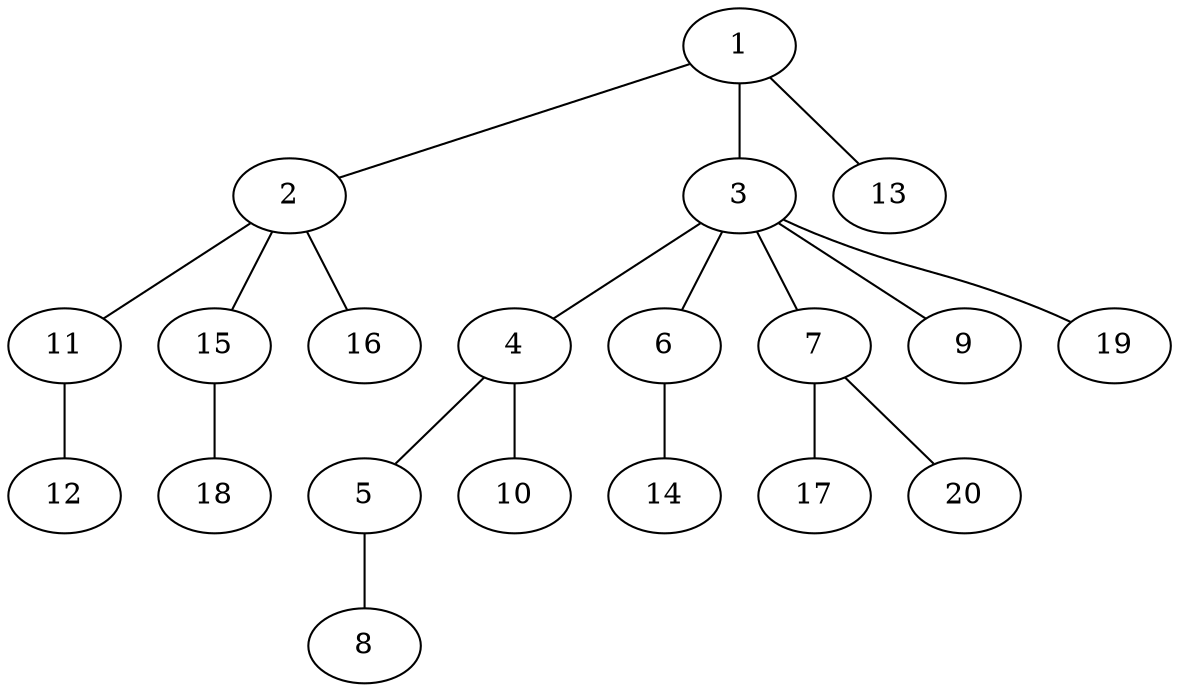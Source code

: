 graph graphname {1--2
1--3
1--13
2--11
2--15
2--16
3--4
3--6
3--7
3--9
3--19
4--5
4--10
5--8
6--14
7--17
7--20
11--12
15--18
}
